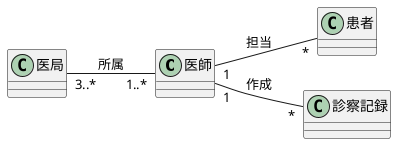 @startuml
left to right direction
class 医師{}
class 医局{}
class 患者{}
class 診察記録{}
医局 "3..*" --"1..*"医師 :所属
医師 "1"--"*"患者 :担当
医師 "1"--"*" 診察記録 : 作成

@enduml